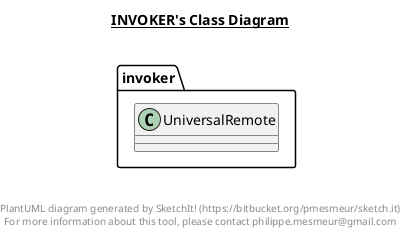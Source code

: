 @startuml

title __INVOKER's Class Diagram__\n

  namespace invoker {
    class invoker.UniversalRemote {
    }
  }
  



right footer


PlantUML diagram generated by SketchIt! (https://bitbucket.org/pmesmeur/sketch.it)
For more information about this tool, please contact philippe.mesmeur@gmail.com
endfooter

@enduml
